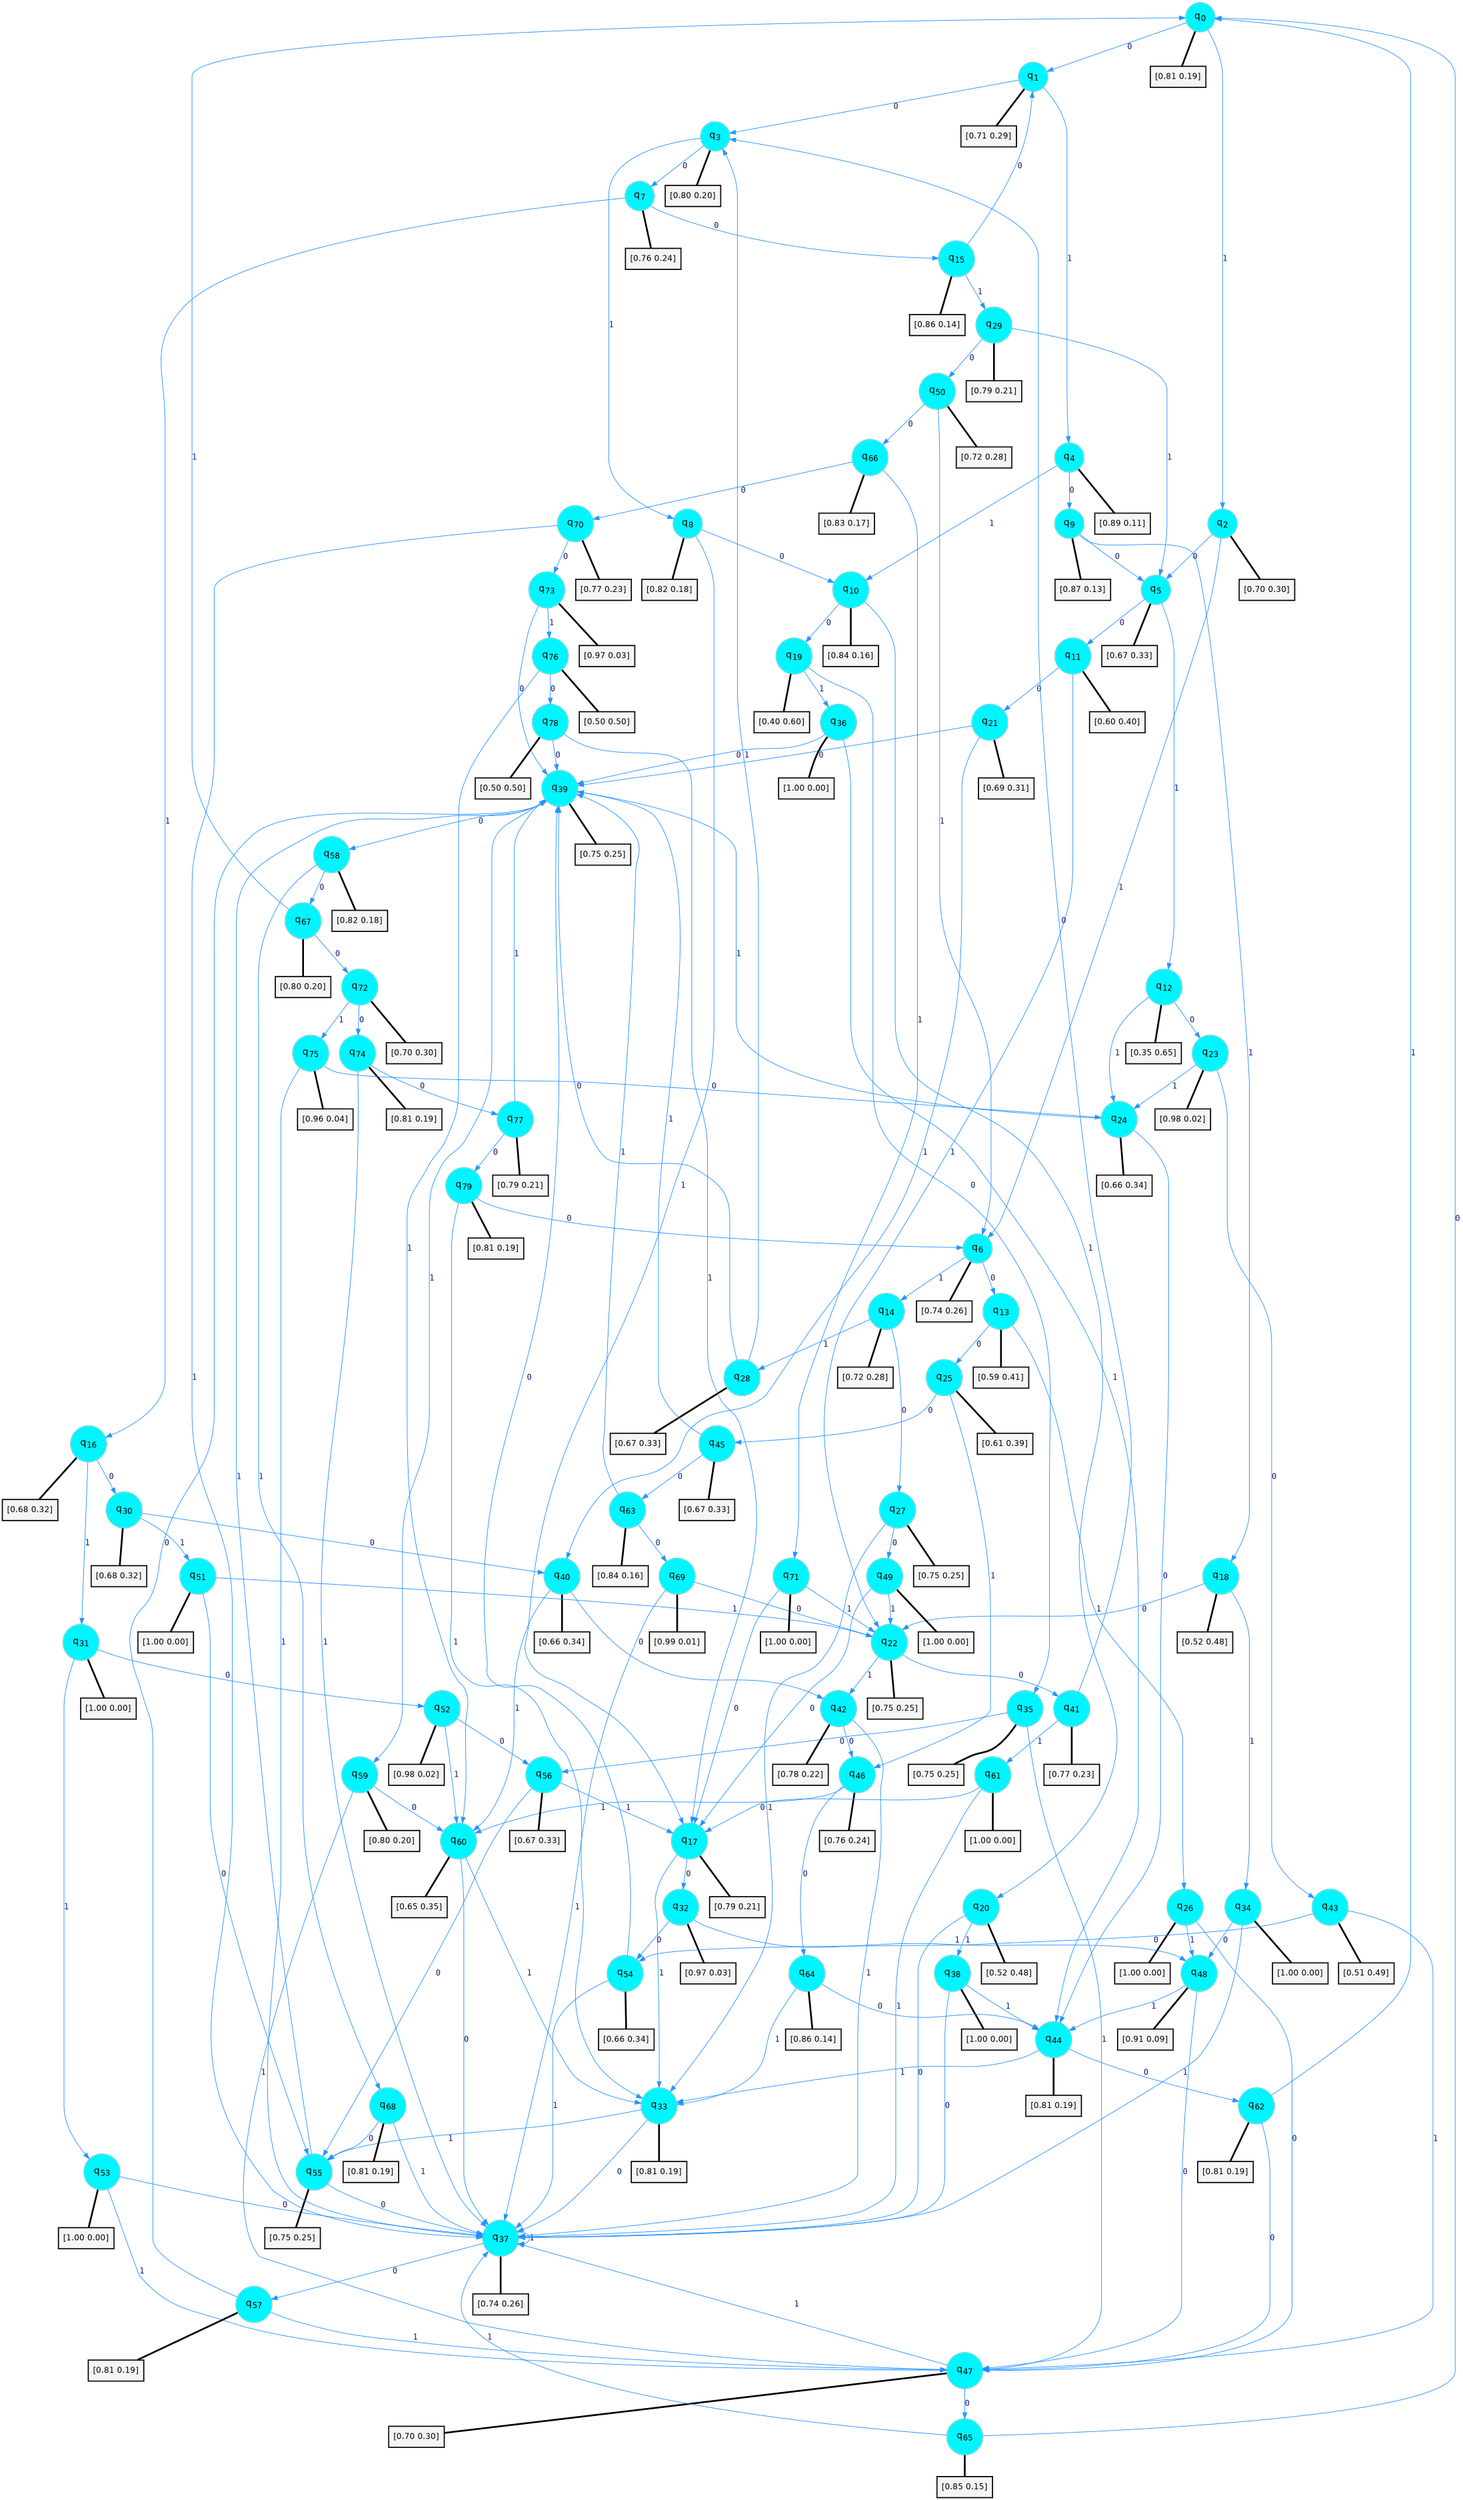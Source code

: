 digraph G {
graph [
bgcolor=transparent, dpi=300, rankdir=TD, size="40,25"];
node [
color=gray, fillcolor=turquoise1, fontcolor=black, fontname=Helvetica, fontsize=16, fontweight=bold, shape=circle, style=filled];
edge [
arrowsize=1, color=dodgerblue1, fontcolor=midnightblue, fontname=courier, fontweight=bold, penwidth=1, style=solid, weight=20];
0[label=<q<SUB>0</SUB>>];
1[label=<q<SUB>1</SUB>>];
2[label=<q<SUB>2</SUB>>];
3[label=<q<SUB>3</SUB>>];
4[label=<q<SUB>4</SUB>>];
5[label=<q<SUB>5</SUB>>];
6[label=<q<SUB>6</SUB>>];
7[label=<q<SUB>7</SUB>>];
8[label=<q<SUB>8</SUB>>];
9[label=<q<SUB>9</SUB>>];
10[label=<q<SUB>10</SUB>>];
11[label=<q<SUB>11</SUB>>];
12[label=<q<SUB>12</SUB>>];
13[label=<q<SUB>13</SUB>>];
14[label=<q<SUB>14</SUB>>];
15[label=<q<SUB>15</SUB>>];
16[label=<q<SUB>16</SUB>>];
17[label=<q<SUB>17</SUB>>];
18[label=<q<SUB>18</SUB>>];
19[label=<q<SUB>19</SUB>>];
20[label=<q<SUB>20</SUB>>];
21[label=<q<SUB>21</SUB>>];
22[label=<q<SUB>22</SUB>>];
23[label=<q<SUB>23</SUB>>];
24[label=<q<SUB>24</SUB>>];
25[label=<q<SUB>25</SUB>>];
26[label=<q<SUB>26</SUB>>];
27[label=<q<SUB>27</SUB>>];
28[label=<q<SUB>28</SUB>>];
29[label=<q<SUB>29</SUB>>];
30[label=<q<SUB>30</SUB>>];
31[label=<q<SUB>31</SUB>>];
32[label=<q<SUB>32</SUB>>];
33[label=<q<SUB>33</SUB>>];
34[label=<q<SUB>34</SUB>>];
35[label=<q<SUB>35</SUB>>];
36[label=<q<SUB>36</SUB>>];
37[label=<q<SUB>37</SUB>>];
38[label=<q<SUB>38</SUB>>];
39[label=<q<SUB>39</SUB>>];
40[label=<q<SUB>40</SUB>>];
41[label=<q<SUB>41</SUB>>];
42[label=<q<SUB>42</SUB>>];
43[label=<q<SUB>43</SUB>>];
44[label=<q<SUB>44</SUB>>];
45[label=<q<SUB>45</SUB>>];
46[label=<q<SUB>46</SUB>>];
47[label=<q<SUB>47</SUB>>];
48[label=<q<SUB>48</SUB>>];
49[label=<q<SUB>49</SUB>>];
50[label=<q<SUB>50</SUB>>];
51[label=<q<SUB>51</SUB>>];
52[label=<q<SUB>52</SUB>>];
53[label=<q<SUB>53</SUB>>];
54[label=<q<SUB>54</SUB>>];
55[label=<q<SUB>55</SUB>>];
56[label=<q<SUB>56</SUB>>];
57[label=<q<SUB>57</SUB>>];
58[label=<q<SUB>58</SUB>>];
59[label=<q<SUB>59</SUB>>];
60[label=<q<SUB>60</SUB>>];
61[label=<q<SUB>61</SUB>>];
62[label=<q<SUB>62</SUB>>];
63[label=<q<SUB>63</SUB>>];
64[label=<q<SUB>64</SUB>>];
65[label=<q<SUB>65</SUB>>];
66[label=<q<SUB>66</SUB>>];
67[label=<q<SUB>67</SUB>>];
68[label=<q<SUB>68</SUB>>];
69[label=<q<SUB>69</SUB>>];
70[label=<q<SUB>70</SUB>>];
71[label=<q<SUB>71</SUB>>];
72[label=<q<SUB>72</SUB>>];
73[label=<q<SUB>73</SUB>>];
74[label=<q<SUB>74</SUB>>];
75[label=<q<SUB>75</SUB>>];
76[label=<q<SUB>76</SUB>>];
77[label=<q<SUB>77</SUB>>];
78[label=<q<SUB>78</SUB>>];
79[label=<q<SUB>79</SUB>>];
80[label="[0.81 0.19]", shape=box,fontcolor=black, fontname=Helvetica, fontsize=14, penwidth=2, fillcolor=whitesmoke,color=black];
81[label="[0.71 0.29]", shape=box,fontcolor=black, fontname=Helvetica, fontsize=14, penwidth=2, fillcolor=whitesmoke,color=black];
82[label="[0.70 0.30]", shape=box,fontcolor=black, fontname=Helvetica, fontsize=14, penwidth=2, fillcolor=whitesmoke,color=black];
83[label="[0.80 0.20]", shape=box,fontcolor=black, fontname=Helvetica, fontsize=14, penwidth=2, fillcolor=whitesmoke,color=black];
84[label="[0.89 0.11]", shape=box,fontcolor=black, fontname=Helvetica, fontsize=14, penwidth=2, fillcolor=whitesmoke,color=black];
85[label="[0.67 0.33]", shape=box,fontcolor=black, fontname=Helvetica, fontsize=14, penwidth=2, fillcolor=whitesmoke,color=black];
86[label="[0.74 0.26]", shape=box,fontcolor=black, fontname=Helvetica, fontsize=14, penwidth=2, fillcolor=whitesmoke,color=black];
87[label="[0.76 0.24]", shape=box,fontcolor=black, fontname=Helvetica, fontsize=14, penwidth=2, fillcolor=whitesmoke,color=black];
88[label="[0.82 0.18]", shape=box,fontcolor=black, fontname=Helvetica, fontsize=14, penwidth=2, fillcolor=whitesmoke,color=black];
89[label="[0.87 0.13]", shape=box,fontcolor=black, fontname=Helvetica, fontsize=14, penwidth=2, fillcolor=whitesmoke,color=black];
90[label="[0.84 0.16]", shape=box,fontcolor=black, fontname=Helvetica, fontsize=14, penwidth=2, fillcolor=whitesmoke,color=black];
91[label="[0.60 0.40]", shape=box,fontcolor=black, fontname=Helvetica, fontsize=14, penwidth=2, fillcolor=whitesmoke,color=black];
92[label="[0.35 0.65]", shape=box,fontcolor=black, fontname=Helvetica, fontsize=14, penwidth=2, fillcolor=whitesmoke,color=black];
93[label="[0.59 0.41]", shape=box,fontcolor=black, fontname=Helvetica, fontsize=14, penwidth=2, fillcolor=whitesmoke,color=black];
94[label="[0.72 0.28]", shape=box,fontcolor=black, fontname=Helvetica, fontsize=14, penwidth=2, fillcolor=whitesmoke,color=black];
95[label="[0.86 0.14]", shape=box,fontcolor=black, fontname=Helvetica, fontsize=14, penwidth=2, fillcolor=whitesmoke,color=black];
96[label="[0.68 0.32]", shape=box,fontcolor=black, fontname=Helvetica, fontsize=14, penwidth=2, fillcolor=whitesmoke,color=black];
97[label="[0.79 0.21]", shape=box,fontcolor=black, fontname=Helvetica, fontsize=14, penwidth=2, fillcolor=whitesmoke,color=black];
98[label="[0.52 0.48]", shape=box,fontcolor=black, fontname=Helvetica, fontsize=14, penwidth=2, fillcolor=whitesmoke,color=black];
99[label="[0.40 0.60]", shape=box,fontcolor=black, fontname=Helvetica, fontsize=14, penwidth=2, fillcolor=whitesmoke,color=black];
100[label="[0.52 0.48]", shape=box,fontcolor=black, fontname=Helvetica, fontsize=14, penwidth=2, fillcolor=whitesmoke,color=black];
101[label="[0.69 0.31]", shape=box,fontcolor=black, fontname=Helvetica, fontsize=14, penwidth=2, fillcolor=whitesmoke,color=black];
102[label="[0.75 0.25]", shape=box,fontcolor=black, fontname=Helvetica, fontsize=14, penwidth=2, fillcolor=whitesmoke,color=black];
103[label="[0.98 0.02]", shape=box,fontcolor=black, fontname=Helvetica, fontsize=14, penwidth=2, fillcolor=whitesmoke,color=black];
104[label="[0.66 0.34]", shape=box,fontcolor=black, fontname=Helvetica, fontsize=14, penwidth=2, fillcolor=whitesmoke,color=black];
105[label="[0.61 0.39]", shape=box,fontcolor=black, fontname=Helvetica, fontsize=14, penwidth=2, fillcolor=whitesmoke,color=black];
106[label="[1.00 0.00]", shape=box,fontcolor=black, fontname=Helvetica, fontsize=14, penwidth=2, fillcolor=whitesmoke,color=black];
107[label="[0.75 0.25]", shape=box,fontcolor=black, fontname=Helvetica, fontsize=14, penwidth=2, fillcolor=whitesmoke,color=black];
108[label="[0.67 0.33]", shape=box,fontcolor=black, fontname=Helvetica, fontsize=14, penwidth=2, fillcolor=whitesmoke,color=black];
109[label="[0.79 0.21]", shape=box,fontcolor=black, fontname=Helvetica, fontsize=14, penwidth=2, fillcolor=whitesmoke,color=black];
110[label="[0.68 0.32]", shape=box,fontcolor=black, fontname=Helvetica, fontsize=14, penwidth=2, fillcolor=whitesmoke,color=black];
111[label="[1.00 0.00]", shape=box,fontcolor=black, fontname=Helvetica, fontsize=14, penwidth=2, fillcolor=whitesmoke,color=black];
112[label="[0.97 0.03]", shape=box,fontcolor=black, fontname=Helvetica, fontsize=14, penwidth=2, fillcolor=whitesmoke,color=black];
113[label="[0.81 0.19]", shape=box,fontcolor=black, fontname=Helvetica, fontsize=14, penwidth=2, fillcolor=whitesmoke,color=black];
114[label="[1.00 0.00]", shape=box,fontcolor=black, fontname=Helvetica, fontsize=14, penwidth=2, fillcolor=whitesmoke,color=black];
115[label="[0.75 0.25]", shape=box,fontcolor=black, fontname=Helvetica, fontsize=14, penwidth=2, fillcolor=whitesmoke,color=black];
116[label="[1.00 0.00]", shape=box,fontcolor=black, fontname=Helvetica, fontsize=14, penwidth=2, fillcolor=whitesmoke,color=black];
117[label="[0.74 0.26]", shape=box,fontcolor=black, fontname=Helvetica, fontsize=14, penwidth=2, fillcolor=whitesmoke,color=black];
118[label="[1.00 0.00]", shape=box,fontcolor=black, fontname=Helvetica, fontsize=14, penwidth=2, fillcolor=whitesmoke,color=black];
119[label="[0.75 0.25]", shape=box,fontcolor=black, fontname=Helvetica, fontsize=14, penwidth=2, fillcolor=whitesmoke,color=black];
120[label="[0.66 0.34]", shape=box,fontcolor=black, fontname=Helvetica, fontsize=14, penwidth=2, fillcolor=whitesmoke,color=black];
121[label="[0.77 0.23]", shape=box,fontcolor=black, fontname=Helvetica, fontsize=14, penwidth=2, fillcolor=whitesmoke,color=black];
122[label="[0.78 0.22]", shape=box,fontcolor=black, fontname=Helvetica, fontsize=14, penwidth=2, fillcolor=whitesmoke,color=black];
123[label="[0.51 0.49]", shape=box,fontcolor=black, fontname=Helvetica, fontsize=14, penwidth=2, fillcolor=whitesmoke,color=black];
124[label="[0.81 0.19]", shape=box,fontcolor=black, fontname=Helvetica, fontsize=14, penwidth=2, fillcolor=whitesmoke,color=black];
125[label="[0.67 0.33]", shape=box,fontcolor=black, fontname=Helvetica, fontsize=14, penwidth=2, fillcolor=whitesmoke,color=black];
126[label="[0.76 0.24]", shape=box,fontcolor=black, fontname=Helvetica, fontsize=14, penwidth=2, fillcolor=whitesmoke,color=black];
127[label="[0.70 0.30]", shape=box,fontcolor=black, fontname=Helvetica, fontsize=14, penwidth=2, fillcolor=whitesmoke,color=black];
128[label="[0.91 0.09]", shape=box,fontcolor=black, fontname=Helvetica, fontsize=14, penwidth=2, fillcolor=whitesmoke,color=black];
129[label="[1.00 0.00]", shape=box,fontcolor=black, fontname=Helvetica, fontsize=14, penwidth=2, fillcolor=whitesmoke,color=black];
130[label="[0.72 0.28]", shape=box,fontcolor=black, fontname=Helvetica, fontsize=14, penwidth=2, fillcolor=whitesmoke,color=black];
131[label="[1.00 0.00]", shape=box,fontcolor=black, fontname=Helvetica, fontsize=14, penwidth=2, fillcolor=whitesmoke,color=black];
132[label="[0.98 0.02]", shape=box,fontcolor=black, fontname=Helvetica, fontsize=14, penwidth=2, fillcolor=whitesmoke,color=black];
133[label="[1.00 0.00]", shape=box,fontcolor=black, fontname=Helvetica, fontsize=14, penwidth=2, fillcolor=whitesmoke,color=black];
134[label="[0.66 0.34]", shape=box,fontcolor=black, fontname=Helvetica, fontsize=14, penwidth=2, fillcolor=whitesmoke,color=black];
135[label="[0.75 0.25]", shape=box,fontcolor=black, fontname=Helvetica, fontsize=14, penwidth=2, fillcolor=whitesmoke,color=black];
136[label="[0.67 0.33]", shape=box,fontcolor=black, fontname=Helvetica, fontsize=14, penwidth=2, fillcolor=whitesmoke,color=black];
137[label="[0.81 0.19]", shape=box,fontcolor=black, fontname=Helvetica, fontsize=14, penwidth=2, fillcolor=whitesmoke,color=black];
138[label="[0.82 0.18]", shape=box,fontcolor=black, fontname=Helvetica, fontsize=14, penwidth=2, fillcolor=whitesmoke,color=black];
139[label="[0.80 0.20]", shape=box,fontcolor=black, fontname=Helvetica, fontsize=14, penwidth=2, fillcolor=whitesmoke,color=black];
140[label="[0.65 0.35]", shape=box,fontcolor=black, fontname=Helvetica, fontsize=14, penwidth=2, fillcolor=whitesmoke,color=black];
141[label="[1.00 0.00]", shape=box,fontcolor=black, fontname=Helvetica, fontsize=14, penwidth=2, fillcolor=whitesmoke,color=black];
142[label="[0.81 0.19]", shape=box,fontcolor=black, fontname=Helvetica, fontsize=14, penwidth=2, fillcolor=whitesmoke,color=black];
143[label="[0.84 0.16]", shape=box,fontcolor=black, fontname=Helvetica, fontsize=14, penwidth=2, fillcolor=whitesmoke,color=black];
144[label="[0.86 0.14]", shape=box,fontcolor=black, fontname=Helvetica, fontsize=14, penwidth=2, fillcolor=whitesmoke,color=black];
145[label="[0.85 0.15]", shape=box,fontcolor=black, fontname=Helvetica, fontsize=14, penwidth=2, fillcolor=whitesmoke,color=black];
146[label="[0.83 0.17]", shape=box,fontcolor=black, fontname=Helvetica, fontsize=14, penwidth=2, fillcolor=whitesmoke,color=black];
147[label="[0.80 0.20]", shape=box,fontcolor=black, fontname=Helvetica, fontsize=14, penwidth=2, fillcolor=whitesmoke,color=black];
148[label="[0.81 0.19]", shape=box,fontcolor=black, fontname=Helvetica, fontsize=14, penwidth=2, fillcolor=whitesmoke,color=black];
149[label="[0.99 0.01]", shape=box,fontcolor=black, fontname=Helvetica, fontsize=14, penwidth=2, fillcolor=whitesmoke,color=black];
150[label="[0.77 0.23]", shape=box,fontcolor=black, fontname=Helvetica, fontsize=14, penwidth=2, fillcolor=whitesmoke,color=black];
151[label="[1.00 0.00]", shape=box,fontcolor=black, fontname=Helvetica, fontsize=14, penwidth=2, fillcolor=whitesmoke,color=black];
152[label="[0.70 0.30]", shape=box,fontcolor=black, fontname=Helvetica, fontsize=14, penwidth=2, fillcolor=whitesmoke,color=black];
153[label="[0.97 0.03]", shape=box,fontcolor=black, fontname=Helvetica, fontsize=14, penwidth=2, fillcolor=whitesmoke,color=black];
154[label="[0.81 0.19]", shape=box,fontcolor=black, fontname=Helvetica, fontsize=14, penwidth=2, fillcolor=whitesmoke,color=black];
155[label="[0.96 0.04]", shape=box,fontcolor=black, fontname=Helvetica, fontsize=14, penwidth=2, fillcolor=whitesmoke,color=black];
156[label="[0.50 0.50]", shape=box,fontcolor=black, fontname=Helvetica, fontsize=14, penwidth=2, fillcolor=whitesmoke,color=black];
157[label="[0.79 0.21]", shape=box,fontcolor=black, fontname=Helvetica, fontsize=14, penwidth=2, fillcolor=whitesmoke,color=black];
158[label="[0.50 0.50]", shape=box,fontcolor=black, fontname=Helvetica, fontsize=14, penwidth=2, fillcolor=whitesmoke,color=black];
159[label="[0.81 0.19]", shape=box,fontcolor=black, fontname=Helvetica, fontsize=14, penwidth=2, fillcolor=whitesmoke,color=black];
0->1 [label=0];
0->2 [label=1];
0->80 [arrowhead=none, penwidth=3,color=black];
1->3 [label=0];
1->4 [label=1];
1->81 [arrowhead=none, penwidth=3,color=black];
2->5 [label=0];
2->6 [label=1];
2->82 [arrowhead=none, penwidth=3,color=black];
3->7 [label=0];
3->8 [label=1];
3->83 [arrowhead=none, penwidth=3,color=black];
4->9 [label=0];
4->10 [label=1];
4->84 [arrowhead=none, penwidth=3,color=black];
5->11 [label=0];
5->12 [label=1];
5->85 [arrowhead=none, penwidth=3,color=black];
6->13 [label=0];
6->14 [label=1];
6->86 [arrowhead=none, penwidth=3,color=black];
7->15 [label=0];
7->16 [label=1];
7->87 [arrowhead=none, penwidth=3,color=black];
8->10 [label=0];
8->17 [label=1];
8->88 [arrowhead=none, penwidth=3,color=black];
9->5 [label=0];
9->18 [label=1];
9->89 [arrowhead=none, penwidth=3,color=black];
10->19 [label=0];
10->20 [label=1];
10->90 [arrowhead=none, penwidth=3,color=black];
11->21 [label=0];
11->22 [label=1];
11->91 [arrowhead=none, penwidth=3,color=black];
12->23 [label=0];
12->24 [label=1];
12->92 [arrowhead=none, penwidth=3,color=black];
13->25 [label=0];
13->26 [label=1];
13->93 [arrowhead=none, penwidth=3,color=black];
14->27 [label=0];
14->28 [label=1];
14->94 [arrowhead=none, penwidth=3,color=black];
15->1 [label=0];
15->29 [label=1];
15->95 [arrowhead=none, penwidth=3,color=black];
16->30 [label=0];
16->31 [label=1];
16->96 [arrowhead=none, penwidth=3,color=black];
17->32 [label=0];
17->33 [label=1];
17->97 [arrowhead=none, penwidth=3,color=black];
18->22 [label=0];
18->34 [label=1];
18->98 [arrowhead=none, penwidth=3,color=black];
19->35 [label=0];
19->36 [label=1];
19->99 [arrowhead=none, penwidth=3,color=black];
20->37 [label=0];
20->38 [label=1];
20->100 [arrowhead=none, penwidth=3,color=black];
21->39 [label=0];
21->40 [label=1];
21->101 [arrowhead=none, penwidth=3,color=black];
22->41 [label=0];
22->42 [label=1];
22->102 [arrowhead=none, penwidth=3,color=black];
23->43 [label=0];
23->24 [label=1];
23->103 [arrowhead=none, penwidth=3,color=black];
24->44 [label=0];
24->39 [label=1];
24->104 [arrowhead=none, penwidth=3,color=black];
25->45 [label=0];
25->46 [label=1];
25->105 [arrowhead=none, penwidth=3,color=black];
26->47 [label=0];
26->48 [label=1];
26->106 [arrowhead=none, penwidth=3,color=black];
27->49 [label=0];
27->33 [label=1];
27->107 [arrowhead=none, penwidth=3,color=black];
28->39 [label=0];
28->3 [label=1];
28->108 [arrowhead=none, penwidth=3,color=black];
29->50 [label=0];
29->5 [label=1];
29->109 [arrowhead=none, penwidth=3,color=black];
30->40 [label=0];
30->51 [label=1];
30->110 [arrowhead=none, penwidth=3,color=black];
31->52 [label=0];
31->53 [label=1];
31->111 [arrowhead=none, penwidth=3,color=black];
32->54 [label=0];
32->48 [label=1];
32->112 [arrowhead=none, penwidth=3,color=black];
33->37 [label=0];
33->55 [label=1];
33->113 [arrowhead=none, penwidth=3,color=black];
34->48 [label=0];
34->37 [label=1];
34->114 [arrowhead=none, penwidth=3,color=black];
35->56 [label=0];
35->47 [label=1];
35->115 [arrowhead=none, penwidth=3,color=black];
36->39 [label=0];
36->44 [label=1];
36->116 [arrowhead=none, penwidth=3,color=black];
37->57 [label=0];
37->37 [label=1];
37->117 [arrowhead=none, penwidth=3,color=black];
38->37 [label=0];
38->44 [label=1];
38->118 [arrowhead=none, penwidth=3,color=black];
39->58 [label=0];
39->59 [label=1];
39->119 [arrowhead=none, penwidth=3,color=black];
40->42 [label=0];
40->60 [label=1];
40->120 [arrowhead=none, penwidth=3,color=black];
41->3 [label=0];
41->61 [label=1];
41->121 [arrowhead=none, penwidth=3,color=black];
42->46 [label=0];
42->37 [label=1];
42->122 [arrowhead=none, penwidth=3,color=black];
43->54 [label=0];
43->47 [label=1];
43->123 [arrowhead=none, penwidth=3,color=black];
44->62 [label=0];
44->33 [label=1];
44->124 [arrowhead=none, penwidth=3,color=black];
45->63 [label=0];
45->39 [label=1];
45->125 [arrowhead=none, penwidth=3,color=black];
46->64 [label=0];
46->60 [label=1];
46->126 [arrowhead=none, penwidth=3,color=black];
47->65 [label=0];
47->37 [label=1];
47->127 [arrowhead=none, penwidth=3,color=black];
48->47 [label=0];
48->44 [label=1];
48->128 [arrowhead=none, penwidth=3,color=black];
49->17 [label=0];
49->22 [label=1];
49->129 [arrowhead=none, penwidth=3,color=black];
50->66 [label=0];
50->6 [label=1];
50->130 [arrowhead=none, penwidth=3,color=black];
51->55 [label=0];
51->22 [label=1];
51->131 [arrowhead=none, penwidth=3,color=black];
52->56 [label=0];
52->60 [label=1];
52->132 [arrowhead=none, penwidth=3,color=black];
53->37 [label=0];
53->47 [label=1];
53->133 [arrowhead=none, penwidth=3,color=black];
54->39 [label=0];
54->37 [label=1];
54->134 [arrowhead=none, penwidth=3,color=black];
55->37 [label=0];
55->39 [label=1];
55->135 [arrowhead=none, penwidth=3,color=black];
56->55 [label=0];
56->17 [label=1];
56->136 [arrowhead=none, penwidth=3,color=black];
57->39 [label=0];
57->47 [label=1];
57->137 [arrowhead=none, penwidth=3,color=black];
58->67 [label=0];
58->68 [label=1];
58->138 [arrowhead=none, penwidth=3,color=black];
59->60 [label=0];
59->47 [label=1];
59->139 [arrowhead=none, penwidth=3,color=black];
60->37 [label=0];
60->33 [label=1];
60->140 [arrowhead=none, penwidth=3,color=black];
61->17 [label=0];
61->37 [label=1];
61->141 [arrowhead=none, penwidth=3,color=black];
62->47 [label=0];
62->0 [label=1];
62->142 [arrowhead=none, penwidth=3,color=black];
63->69 [label=0];
63->39 [label=1];
63->143 [arrowhead=none, penwidth=3,color=black];
64->44 [label=0];
64->33 [label=1];
64->144 [arrowhead=none, penwidth=3,color=black];
65->0 [label=0];
65->37 [label=1];
65->145 [arrowhead=none, penwidth=3,color=black];
66->70 [label=0];
66->71 [label=1];
66->146 [arrowhead=none, penwidth=3,color=black];
67->72 [label=0];
67->0 [label=1];
67->147 [arrowhead=none, penwidth=3,color=black];
68->55 [label=0];
68->37 [label=1];
68->148 [arrowhead=none, penwidth=3,color=black];
69->22 [label=0];
69->37 [label=1];
69->149 [arrowhead=none, penwidth=3,color=black];
70->73 [label=0];
70->37 [label=1];
70->150 [arrowhead=none, penwidth=3,color=black];
71->17 [label=0];
71->22 [label=1];
71->151 [arrowhead=none, penwidth=3,color=black];
72->74 [label=0];
72->75 [label=1];
72->152 [arrowhead=none, penwidth=3,color=black];
73->39 [label=0];
73->76 [label=1];
73->153 [arrowhead=none, penwidth=3,color=black];
74->77 [label=0];
74->37 [label=1];
74->154 [arrowhead=none, penwidth=3,color=black];
75->24 [label=0];
75->37 [label=1];
75->155 [arrowhead=none, penwidth=3,color=black];
76->78 [label=0];
76->60 [label=1];
76->156 [arrowhead=none, penwidth=3,color=black];
77->79 [label=0];
77->39 [label=1];
77->157 [arrowhead=none, penwidth=3,color=black];
78->39 [label=0];
78->17 [label=1];
78->158 [arrowhead=none, penwidth=3,color=black];
79->6 [label=0];
79->33 [label=1];
79->159 [arrowhead=none, penwidth=3,color=black];
}
